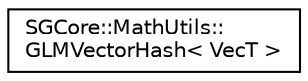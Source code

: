 digraph "Graphical Class Hierarchy"
{
 // LATEX_PDF_SIZE
  edge [fontname="Helvetica",fontsize="10",labelfontname="Helvetica",labelfontsize="10"];
  node [fontname="Helvetica",fontsize="10",shape=record];
  rankdir="LR";
  Node0 [label="SGCore::MathUtils::\lGLMVectorHash\< VecT \>",height=0.2,width=0.4,color="black", fillcolor="white", style="filled",URL="$structSGCore_1_1MathUtils_1_1GLMVectorHash.html",tooltip=" "];
}

